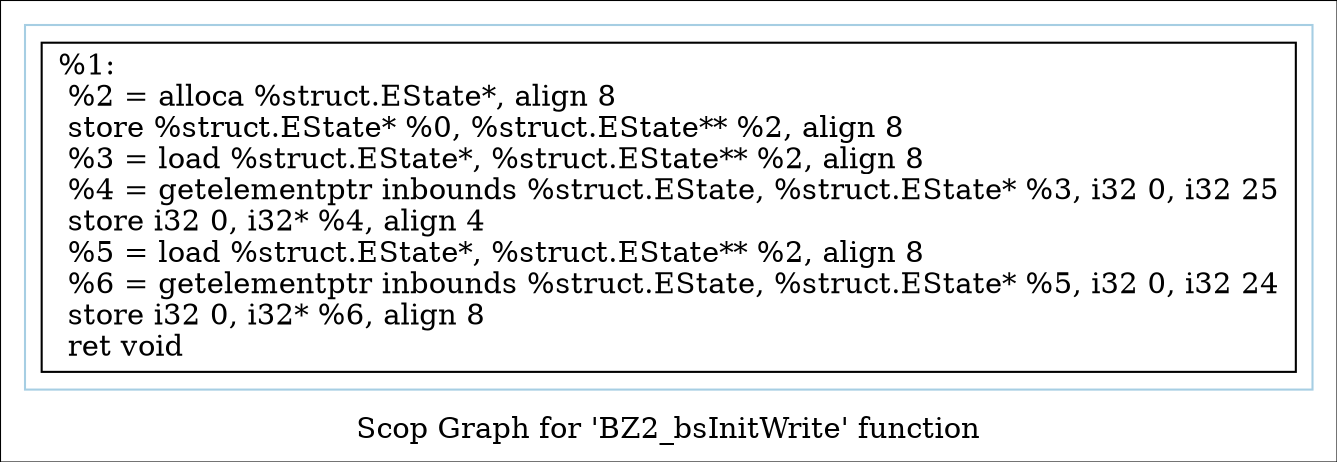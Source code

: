 digraph "Scop Graph for 'BZ2_bsInitWrite' function" {
	label="Scop Graph for 'BZ2_bsInitWrite' function";

	Node0x26027f0 [shape=record,label="{%1:\l  %2 = alloca %struct.EState*, align 8\l  store %struct.EState* %0, %struct.EState** %2, align 8\l  %3 = load %struct.EState*, %struct.EState** %2, align 8\l  %4 = getelementptr inbounds %struct.EState, %struct.EState* %3, i32 0, i32 25\l  store i32 0, i32* %4, align 4\l  %5 = load %struct.EState*, %struct.EState** %2, align 8\l  %6 = getelementptr inbounds %struct.EState, %struct.EState* %5, i32 0, i32 24\l  store i32 0, i32* %6, align 8\l  ret void\l}"];
	colorscheme = "paired12"
        subgraph cluster_0x290f910 {
          label = "";
          style = solid;
          color = 1
          Node0x26027f0;
        }
}
